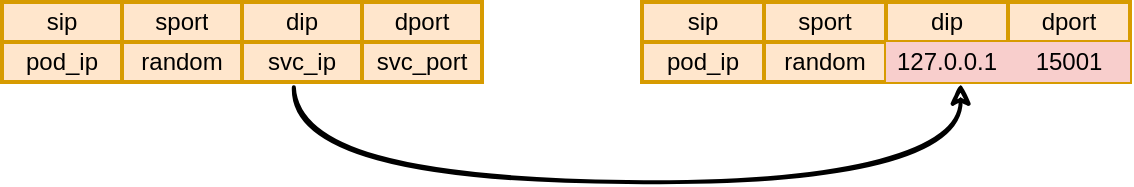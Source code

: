<mxfile version="14.4.2" type="github">
  <diagram id="q3DHzyylVSjhvPdqJ01j" name="Page-1">
    <mxGraphModel dx="782" dy="475" grid="1" gridSize="10" guides="1" tooltips="1" connect="1" arrows="1" fold="1" page="1" pageScale="1" pageWidth="850" pageHeight="1100" math="0" shadow="0">
      <root>
        <mxCell id="0" />
        <mxCell id="1" parent="0" />
        <mxCell id="aCyn5NSVWf0VDw9uky3m-24" style="edgeStyle=orthogonalEdgeStyle;rounded=0;orthogonalLoop=1;jettySize=auto;html=1;curved=1;exitX=0.608;exitY=1.133;exitDx=0;exitDy=0;exitPerimeter=0;entryX=0.653;entryY=1.033;entryDx=0;entryDy=0;entryPerimeter=0;strokeWidth=2;sketch=1;" edge="1" parent="1" source="aCyn5NSVWf0VDw9uky3m-7" target="aCyn5NSVWf0VDw9uky3m-18">
          <mxGeometry relative="1" as="geometry">
            <Array as="points">
              <mxPoint x="266" y="220" />
              <mxPoint x="599" y="220" />
            </Array>
          </mxGeometry>
        </mxCell>
        <mxCell id="aCyn5NSVWf0VDw9uky3m-1" value="" style="shape=table;html=1;whiteSpace=wrap;startSize=0;container=1;collapsible=0;childLayout=tableLayout;shadow=0;fillColor=#ffe6cc;strokeColor=#d79b00;strokeWidth=2;" vertex="1" parent="1">
          <mxGeometry x="120" y="130" width="240" height="40" as="geometry" />
        </mxCell>
        <mxCell id="aCyn5NSVWf0VDw9uky3m-2" value="" style="shape=partialRectangle;html=1;whiteSpace=wrap;collapsible=0;dropTarget=0;pointerEvents=0;fillColor=none;top=0;left=0;bottom=0;right=0;points=[[0,0.5],[1,0.5]];portConstraint=eastwest;" vertex="1" parent="aCyn5NSVWf0VDw9uky3m-1">
          <mxGeometry width="240" height="20" as="geometry" />
        </mxCell>
        <mxCell id="aCyn5NSVWf0VDw9uky3m-3" value="sip" style="shape=partialRectangle;html=1;whiteSpace=wrap;connectable=0;overflow=hidden;fillColor=none;top=0;left=0;bottom=0;right=0;" vertex="1" parent="aCyn5NSVWf0VDw9uky3m-2">
          <mxGeometry width="60" height="20" as="geometry" />
        </mxCell>
        <mxCell id="aCyn5NSVWf0VDw9uky3m-4" value="sport" style="shape=partialRectangle;html=1;whiteSpace=wrap;connectable=0;overflow=hidden;fillColor=none;top=0;left=0;bottom=0;right=0;" vertex="1" parent="aCyn5NSVWf0VDw9uky3m-2">
          <mxGeometry x="60" width="60" height="20" as="geometry" />
        </mxCell>
        <mxCell id="aCyn5NSVWf0VDw9uky3m-5" value="dip" style="shape=partialRectangle;html=1;whiteSpace=wrap;connectable=0;overflow=hidden;fillColor=none;top=0;left=0;bottom=0;right=0;" vertex="1" parent="aCyn5NSVWf0VDw9uky3m-2">
          <mxGeometry x="120" width="60" height="20" as="geometry" />
        </mxCell>
        <mxCell id="aCyn5NSVWf0VDw9uky3m-6" value="dport" style="shape=partialRectangle;html=1;whiteSpace=wrap;connectable=0;overflow=hidden;fillColor=none;top=0;left=0;bottom=0;right=0;" vertex="1" parent="aCyn5NSVWf0VDw9uky3m-2">
          <mxGeometry x="180" width="60" height="20" as="geometry" />
        </mxCell>
        <mxCell id="aCyn5NSVWf0VDw9uky3m-7" value="" style="shape=partialRectangle;html=1;whiteSpace=wrap;collapsible=0;dropTarget=0;pointerEvents=0;fillColor=none;top=0;left=0;bottom=0;right=0;points=[[0,0.5],[1,0.5]];portConstraint=eastwest;" vertex="1" parent="aCyn5NSVWf0VDw9uky3m-1">
          <mxGeometry y="20" width="240" height="20" as="geometry" />
        </mxCell>
        <mxCell id="aCyn5NSVWf0VDw9uky3m-8" value="pod_ip" style="shape=partialRectangle;html=1;whiteSpace=wrap;connectable=0;overflow=hidden;fillColor=none;top=0;left=0;bottom=0;right=0;" vertex="1" parent="aCyn5NSVWf0VDw9uky3m-7">
          <mxGeometry width="60" height="20" as="geometry" />
        </mxCell>
        <mxCell id="aCyn5NSVWf0VDw9uky3m-9" value="random" style="shape=partialRectangle;html=1;whiteSpace=wrap;connectable=0;overflow=hidden;fillColor=none;top=0;left=0;bottom=0;right=0;" vertex="1" parent="aCyn5NSVWf0VDw9uky3m-7">
          <mxGeometry x="60" width="60" height="20" as="geometry" />
        </mxCell>
        <mxCell id="aCyn5NSVWf0VDw9uky3m-10" value="svc_ip" style="shape=partialRectangle;html=1;whiteSpace=wrap;connectable=0;overflow=hidden;fillColor=none;top=0;left=0;bottom=0;right=0;" vertex="1" parent="aCyn5NSVWf0VDw9uky3m-7">
          <mxGeometry x="120" width="60" height="20" as="geometry" />
        </mxCell>
        <mxCell id="aCyn5NSVWf0VDw9uky3m-11" value="svc_port" style="shape=partialRectangle;html=1;whiteSpace=wrap;connectable=0;overflow=hidden;fillColor=none;top=0;left=0;bottom=0;right=0;" vertex="1" parent="aCyn5NSVWf0VDw9uky3m-7">
          <mxGeometry x="180" width="60" height="20" as="geometry" />
        </mxCell>
        <mxCell id="aCyn5NSVWf0VDw9uky3m-12" value="" style="shape=table;html=1;whiteSpace=wrap;startSize=0;container=1;collapsible=0;childLayout=tableLayout;shadow=0;fillColor=#ffe6cc;strokeColor=#d79b00;strokeWidth=2;" vertex="1" parent="1">
          <mxGeometry x="440" y="130" width="244" height="40" as="geometry" />
        </mxCell>
        <mxCell id="aCyn5NSVWf0VDw9uky3m-13" value="" style="shape=partialRectangle;html=1;whiteSpace=wrap;collapsible=0;dropTarget=0;pointerEvents=0;fillColor=none;top=0;left=0;bottom=0;right=0;points=[[0,0.5],[1,0.5]];portConstraint=eastwest;" vertex="1" parent="aCyn5NSVWf0VDw9uky3m-12">
          <mxGeometry width="244" height="20" as="geometry" />
        </mxCell>
        <mxCell id="aCyn5NSVWf0VDw9uky3m-14" value="sip" style="shape=partialRectangle;html=1;whiteSpace=wrap;connectable=0;overflow=hidden;fillColor=none;top=0;left=0;bottom=0;right=0;" vertex="1" parent="aCyn5NSVWf0VDw9uky3m-13">
          <mxGeometry width="61" height="20" as="geometry" />
        </mxCell>
        <mxCell id="aCyn5NSVWf0VDw9uky3m-15" value="sport" style="shape=partialRectangle;html=1;whiteSpace=wrap;connectable=0;overflow=hidden;fillColor=none;top=0;left=0;bottom=0;right=0;" vertex="1" parent="aCyn5NSVWf0VDw9uky3m-13">
          <mxGeometry x="61" width="61" height="20" as="geometry" />
        </mxCell>
        <mxCell id="aCyn5NSVWf0VDw9uky3m-16" value="dip" style="shape=partialRectangle;html=1;whiteSpace=wrap;connectable=0;overflow=hidden;fillColor=none;top=0;left=0;bottom=0;right=0;" vertex="1" parent="aCyn5NSVWf0VDw9uky3m-13">
          <mxGeometry x="122" width="61" height="20" as="geometry" />
        </mxCell>
        <mxCell id="aCyn5NSVWf0VDw9uky3m-17" value="dport" style="shape=partialRectangle;html=1;whiteSpace=wrap;connectable=0;overflow=hidden;fillColor=none;top=0;left=0;bottom=0;right=0;" vertex="1" parent="aCyn5NSVWf0VDw9uky3m-13">
          <mxGeometry x="183" width="61" height="20" as="geometry" />
        </mxCell>
        <mxCell id="aCyn5NSVWf0VDw9uky3m-18" value="" style="shape=partialRectangle;html=1;whiteSpace=wrap;collapsible=0;dropTarget=0;pointerEvents=0;fillColor=none;top=0;left=0;bottom=0;right=0;points=[[0,0.5],[1,0.5]];portConstraint=eastwest;" vertex="1" parent="aCyn5NSVWf0VDw9uky3m-12">
          <mxGeometry y="20" width="244" height="20" as="geometry" />
        </mxCell>
        <mxCell id="aCyn5NSVWf0VDw9uky3m-19" value="pod_ip" style="shape=partialRectangle;html=1;whiteSpace=wrap;connectable=0;overflow=hidden;fillColor=none;top=0;left=0;bottom=0;right=0;" vertex="1" parent="aCyn5NSVWf0VDw9uky3m-18">
          <mxGeometry width="61" height="20" as="geometry" />
        </mxCell>
        <mxCell id="aCyn5NSVWf0VDw9uky3m-20" value="random" style="shape=partialRectangle;html=1;whiteSpace=wrap;connectable=0;overflow=hidden;fillColor=none;top=0;left=0;bottom=0;right=0;" vertex="1" parent="aCyn5NSVWf0VDw9uky3m-18">
          <mxGeometry x="61" width="61" height="20" as="geometry" />
        </mxCell>
        <mxCell id="aCyn5NSVWf0VDw9uky3m-21" value="127.0.0.1" style="shape=partialRectangle;html=1;whiteSpace=wrap;connectable=0;overflow=hidden;fillColor=#f8cecc;top=0;left=0;bottom=0;right=0;strokeColor=#b85450;strokeWidth=2;" vertex="1" parent="aCyn5NSVWf0VDw9uky3m-18">
          <mxGeometry x="122" width="61" height="20" as="geometry" />
        </mxCell>
        <mxCell id="aCyn5NSVWf0VDw9uky3m-22" value="15001" style="shape=partialRectangle;html=1;whiteSpace=wrap;connectable=0;overflow=hidden;fillColor=#f8cecc;top=0;left=0;bottom=0;right=0;perimeterSpacing=0;" vertex="1" parent="aCyn5NSVWf0VDw9uky3m-18">
          <mxGeometry x="183" width="61" height="20" as="geometry" />
        </mxCell>
      </root>
    </mxGraphModel>
  </diagram>
</mxfile>
